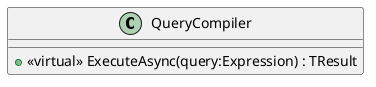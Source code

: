 @startuml
class QueryCompiler {
    + <<virtual>> ExecuteAsync(query:Expression) : TResult
}
@enduml
